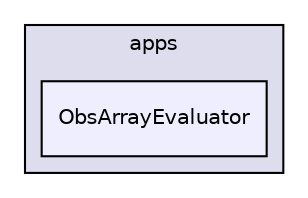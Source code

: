 digraph "ObsArrayEvaluator" {
  compound=true
  node [ fontsize="10", fontname="Helvetica"];
  edge [ labelfontsize="10", labelfontname="Helvetica"];
  subgraph clusterdir_188d85ae8653fe09e3113cb286086d0e {
    graph [ bgcolor="#ddddee", pencolor="black", label="apps" fontname="Helvetica", fontsize="10", URL="dir_188d85ae8653fe09e3113cb286086d0e.html"]
  dir_1f51c8a8f587c82a8245d2a9b09c47b4 [shape=box, label="ObsArrayEvaluator", style="filled", fillcolor="#eeeeff", pencolor="black", URL="dir_1f51c8a8f587c82a8245d2a9b09c47b4.html"];
  }
}
